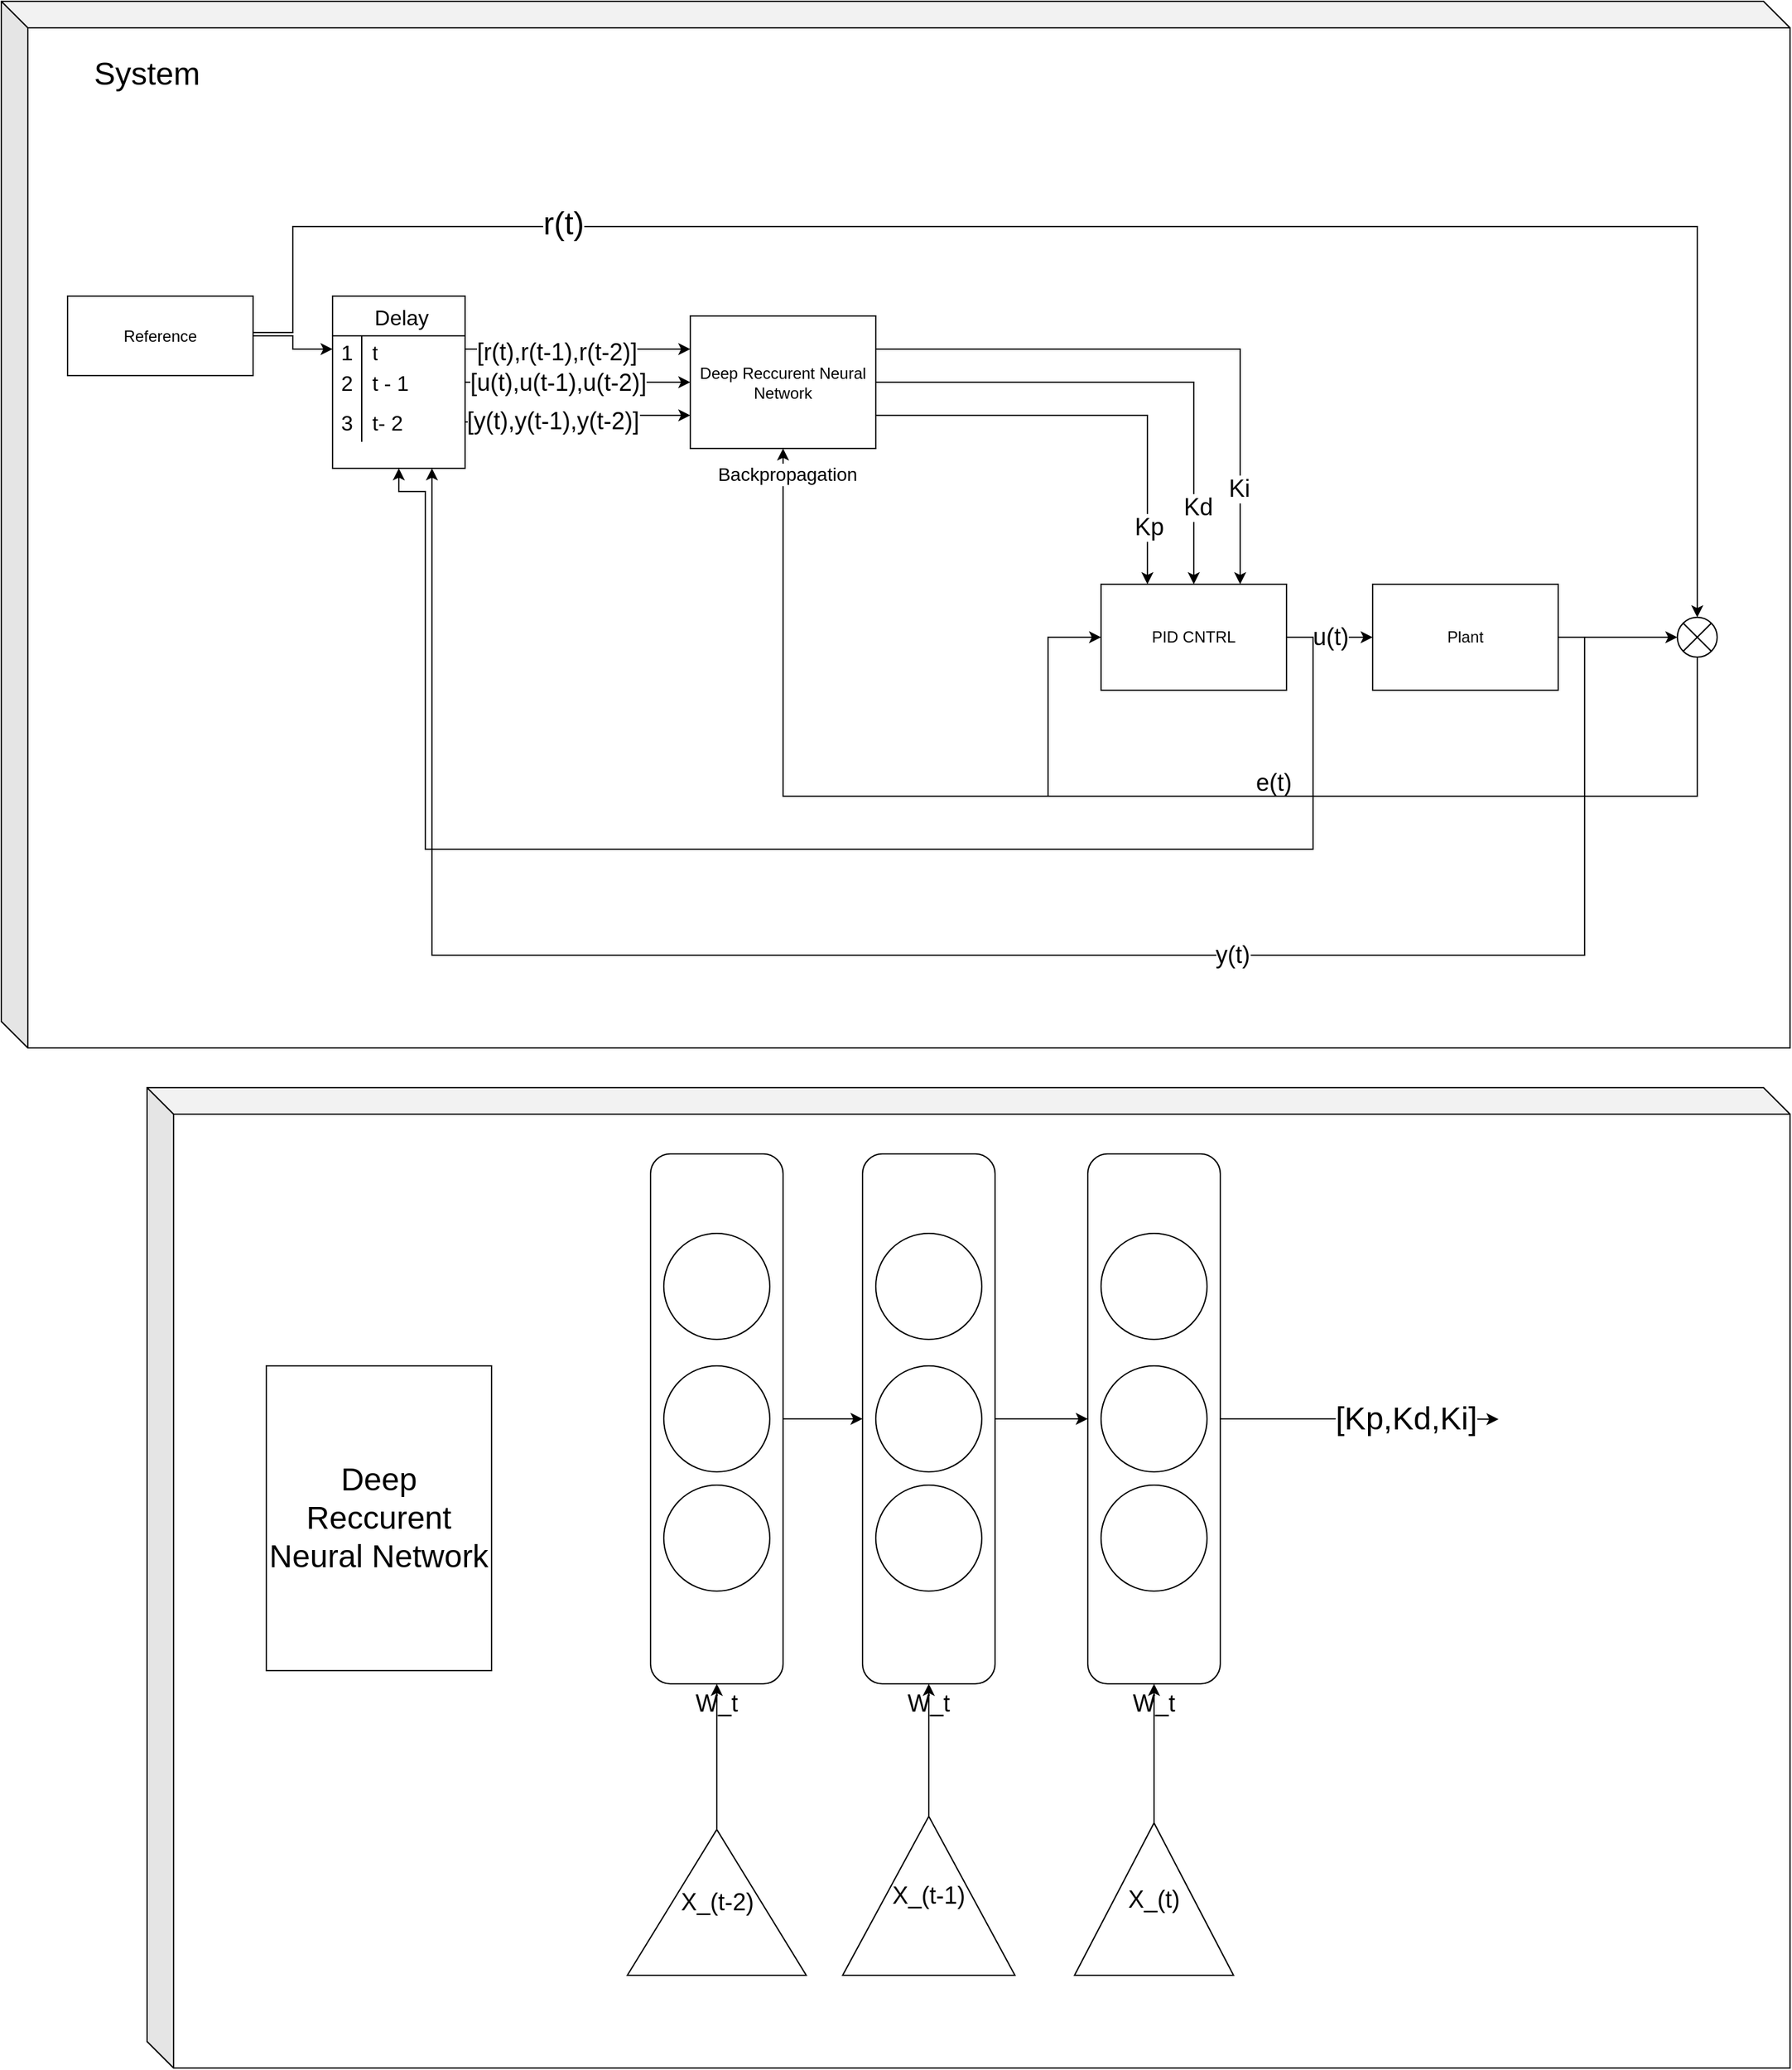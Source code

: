 <mxfile version="21.2.8" type="device">
  <diagram name="Page-1" id="ji-WSBzy-o_pO9u_MhGe">
    <mxGraphModel dx="2804" dy="2304" grid="1" gridSize="10" guides="1" tooltips="1" connect="1" arrows="1" fold="1" page="1" pageScale="1" pageWidth="850" pageHeight="1100" math="0" shadow="0">
      <root>
        <mxCell id="0" />
        <mxCell id="1" parent="0" />
        <mxCell id="yrqm_4jKwpJZYLzFxs-W-102" value="" style="shape=cube;whiteSpace=wrap;html=1;boundedLbl=1;backgroundOutline=1;darkOpacity=0.05;darkOpacity2=0.1;" vertex="1" parent="1">
          <mxGeometry x="-180" y="-140" width="1350" height="790" as="geometry" />
        </mxCell>
        <mxCell id="yrqm_4jKwpJZYLzFxs-W-33" style="edgeStyle=orthogonalEdgeStyle;rounded=0;orthogonalLoop=1;jettySize=auto;html=1;" edge="1" parent="1" source="yrqm_4jKwpJZYLzFxs-W-1" target="yrqm_4jKwpJZYLzFxs-W-2">
          <mxGeometry relative="1" as="geometry" />
        </mxCell>
        <mxCell id="yrqm_4jKwpJZYLzFxs-W-37" value="&lt;font style=&quot;font-size: 18px;&quot;&gt;Kd&lt;/font&gt;" style="edgeLabel;html=1;align=center;verticalAlign=middle;resizable=0;points=[];" vertex="1" connectable="0" parent="yrqm_4jKwpJZYLzFxs-W-33">
          <mxGeometry x="0.705" y="3" relative="1" as="geometry">
            <mxPoint as="offset" />
          </mxGeometry>
        </mxCell>
        <mxCell id="yrqm_4jKwpJZYLzFxs-W-34" style="edgeStyle=orthogonalEdgeStyle;rounded=0;orthogonalLoop=1;jettySize=auto;html=1;exitX=1;exitY=0.75;exitDx=0;exitDy=0;entryX=0.25;entryY=0;entryDx=0;entryDy=0;" edge="1" parent="1" source="yrqm_4jKwpJZYLzFxs-W-1" target="yrqm_4jKwpJZYLzFxs-W-2">
          <mxGeometry relative="1" as="geometry" />
        </mxCell>
        <mxCell id="yrqm_4jKwpJZYLzFxs-W-36" value="&lt;font style=&quot;font-size: 18px;&quot;&gt;Kp&lt;/font&gt;" style="edgeLabel;html=1;align=center;verticalAlign=middle;resizable=0;points=[];" vertex="1" connectable="0" parent="yrqm_4jKwpJZYLzFxs-W-34">
          <mxGeometry x="0.741" y="1" relative="1" as="geometry">
            <mxPoint as="offset" />
          </mxGeometry>
        </mxCell>
        <mxCell id="yrqm_4jKwpJZYLzFxs-W-35" style="edgeStyle=orthogonalEdgeStyle;rounded=0;orthogonalLoop=1;jettySize=auto;html=1;exitX=1;exitY=0.25;exitDx=0;exitDy=0;entryX=0.75;entryY=0;entryDx=0;entryDy=0;" edge="1" parent="1" source="yrqm_4jKwpJZYLzFxs-W-1" target="yrqm_4jKwpJZYLzFxs-W-2">
          <mxGeometry relative="1" as="geometry" />
        </mxCell>
        <mxCell id="yrqm_4jKwpJZYLzFxs-W-38" value="&lt;font style=&quot;font-size: 18px;&quot;&gt;Ki&lt;/font&gt;" style="edgeLabel;html=1;align=center;verticalAlign=middle;resizable=0;points=[];" vertex="1" connectable="0" parent="yrqm_4jKwpJZYLzFxs-W-35">
          <mxGeometry x="0.682" y="-1" relative="1" as="geometry">
            <mxPoint as="offset" />
          </mxGeometry>
        </mxCell>
        <mxCell id="yrqm_4jKwpJZYLzFxs-W-1" value="Deep Reccurent Neural Network" style="rounded=0;whiteSpace=wrap;html=1;" vertex="1" parent="1">
          <mxGeometry x="340" y="97.5" width="140" height="100" as="geometry" />
        </mxCell>
        <mxCell id="yrqm_4jKwpJZYLzFxs-W-39" value="&lt;font style=&quot;font-size: 18px;&quot;&gt;u(t)&lt;/font&gt;" style="edgeStyle=orthogonalEdgeStyle;rounded=0;orthogonalLoop=1;jettySize=auto;html=1;exitX=1;exitY=0.5;exitDx=0;exitDy=0;" edge="1" parent="1" source="yrqm_4jKwpJZYLzFxs-W-2" target="yrqm_4jKwpJZYLzFxs-W-3">
          <mxGeometry x="0.015" relative="1" as="geometry">
            <mxPoint as="offset" />
          </mxGeometry>
        </mxCell>
        <mxCell id="yrqm_4jKwpJZYLzFxs-W-49" style="edgeStyle=orthogonalEdgeStyle;rounded=0;orthogonalLoop=1;jettySize=auto;html=1;exitX=1;exitY=0.5;exitDx=0;exitDy=0;entryX=0.5;entryY=1;entryDx=0;entryDy=0;" edge="1" parent="1" source="yrqm_4jKwpJZYLzFxs-W-2" target="yrqm_4jKwpJZYLzFxs-W-17">
          <mxGeometry relative="1" as="geometry">
            <Array as="points">
              <mxPoint x="810" y="340" />
              <mxPoint x="810" y="500" />
              <mxPoint x="140" y="500" />
              <mxPoint x="140" y="230" />
              <mxPoint x="120" y="230" />
            </Array>
          </mxGeometry>
        </mxCell>
        <mxCell id="yrqm_4jKwpJZYLzFxs-W-2" value="PID CNTRL" style="rounded=0;whiteSpace=wrap;html=1;" vertex="1" parent="1">
          <mxGeometry x="650" y="300" width="140" height="80" as="geometry" />
        </mxCell>
        <mxCell id="yrqm_4jKwpJZYLzFxs-W-6" style="edgeStyle=orthogonalEdgeStyle;rounded=0;orthogonalLoop=1;jettySize=auto;html=1;entryX=0;entryY=0.5;entryDx=0;entryDy=0;" edge="1" parent="1" source="yrqm_4jKwpJZYLzFxs-W-3" target="yrqm_4jKwpJZYLzFxs-W-5">
          <mxGeometry relative="1" as="geometry" />
        </mxCell>
        <mxCell id="yrqm_4jKwpJZYLzFxs-W-56" style="edgeStyle=orthogonalEdgeStyle;rounded=0;orthogonalLoop=1;jettySize=auto;html=1;exitX=1;exitY=0.5;exitDx=0;exitDy=0;entryX=0.75;entryY=1;entryDx=0;entryDy=0;" edge="1" parent="1" source="yrqm_4jKwpJZYLzFxs-W-3" target="yrqm_4jKwpJZYLzFxs-W-17">
          <mxGeometry relative="1" as="geometry">
            <Array as="points">
              <mxPoint x="1015" y="340" />
              <mxPoint x="1015" y="580" />
              <mxPoint x="145" y="580" />
            </Array>
          </mxGeometry>
        </mxCell>
        <mxCell id="yrqm_4jKwpJZYLzFxs-W-57" value="&lt;font style=&quot;font-size: 18px;&quot;&gt;y(t)&lt;/font&gt;" style="edgeLabel;html=1;align=center;verticalAlign=middle;resizable=0;points=[];" vertex="1" connectable="0" parent="yrqm_4jKwpJZYLzFxs-W-56">
          <mxGeometry x="-0.297" relative="1" as="geometry">
            <mxPoint as="offset" />
          </mxGeometry>
        </mxCell>
        <mxCell id="yrqm_4jKwpJZYLzFxs-W-3" value="Plant" style="rounded=0;whiteSpace=wrap;html=1;" vertex="1" parent="1">
          <mxGeometry x="855" y="300" width="140" height="80" as="geometry" />
        </mxCell>
        <mxCell id="yrqm_4jKwpJZYLzFxs-W-30" style="edgeStyle=orthogonalEdgeStyle;rounded=0;orthogonalLoop=1;jettySize=auto;html=1;exitX=1;exitY=0.5;exitDx=0;exitDy=0;entryX=0.5;entryY=0;entryDx=0;entryDy=0;" edge="1" parent="1" source="yrqm_4jKwpJZYLzFxs-W-4" target="yrqm_4jKwpJZYLzFxs-W-5">
          <mxGeometry relative="1" as="geometry">
            <Array as="points">
              <mxPoint x="40" y="110" />
              <mxPoint x="40" y="30" />
              <mxPoint x="1100" y="30" />
            </Array>
          </mxGeometry>
        </mxCell>
        <mxCell id="yrqm_4jKwpJZYLzFxs-W-32" value="&lt;font style=&quot;font-size: 24px;&quot;&gt;r(t)&lt;/font&gt;" style="edgeLabel;html=1;align=center;verticalAlign=middle;resizable=0;points=[];" vertex="1" connectable="0" parent="yrqm_4jKwpJZYLzFxs-W-30">
          <mxGeometry x="-0.569" y="2" relative="1" as="geometry">
            <mxPoint as="offset" />
          </mxGeometry>
        </mxCell>
        <mxCell id="yrqm_4jKwpJZYLzFxs-W-54" style="edgeStyle=orthogonalEdgeStyle;rounded=0;orthogonalLoop=1;jettySize=auto;html=1;exitX=1;exitY=0.5;exitDx=0;exitDy=0;entryX=0;entryY=0.5;entryDx=0;entryDy=0;" edge="1" parent="1" source="yrqm_4jKwpJZYLzFxs-W-4" target="yrqm_4jKwpJZYLzFxs-W-18">
          <mxGeometry relative="1" as="geometry" />
        </mxCell>
        <mxCell id="yrqm_4jKwpJZYLzFxs-W-4" value="Reference" style="rounded=0;whiteSpace=wrap;html=1;" vertex="1" parent="1">
          <mxGeometry x="-130" y="82.5" width="140" height="60" as="geometry" />
        </mxCell>
        <mxCell id="yrqm_4jKwpJZYLzFxs-W-40" style="edgeStyle=orthogonalEdgeStyle;rounded=0;orthogonalLoop=1;jettySize=auto;html=1;exitX=0.5;exitY=1;exitDx=0;exitDy=0;entryX=0;entryY=0.5;entryDx=0;entryDy=0;" edge="1" parent="1" source="yrqm_4jKwpJZYLzFxs-W-5" target="yrqm_4jKwpJZYLzFxs-W-2">
          <mxGeometry relative="1" as="geometry">
            <Array as="points">
              <mxPoint x="1100" y="460" />
              <mxPoint x="610" y="460" />
              <mxPoint x="610" y="340" />
            </Array>
          </mxGeometry>
        </mxCell>
        <mxCell id="yrqm_4jKwpJZYLzFxs-W-41" value="&lt;font style=&quot;font-size: 18px;&quot;&gt;e(t)&lt;/font&gt;" style="edgeLabel;html=1;align=center;verticalAlign=middle;resizable=0;points=[];" vertex="1" connectable="0" parent="yrqm_4jKwpJZYLzFxs-W-40">
          <mxGeometry x="0.152" y="4" relative="1" as="geometry">
            <mxPoint x="10" y="-14" as="offset" />
          </mxGeometry>
        </mxCell>
        <mxCell id="yrqm_4jKwpJZYLzFxs-W-44" style="edgeStyle=orthogonalEdgeStyle;rounded=0;orthogonalLoop=1;jettySize=auto;html=1;exitX=0.5;exitY=1;exitDx=0;exitDy=0;entryX=0.5;entryY=1;entryDx=0;entryDy=0;" edge="1" parent="1" source="yrqm_4jKwpJZYLzFxs-W-5" target="yrqm_4jKwpJZYLzFxs-W-1">
          <mxGeometry relative="1" as="geometry">
            <Array as="points">
              <mxPoint x="1100" y="460" />
              <mxPoint x="410" y="460" />
            </Array>
          </mxGeometry>
        </mxCell>
        <mxCell id="yrqm_4jKwpJZYLzFxs-W-46" value="&lt;font style=&quot;font-size: 14px;&quot;&gt;Backpropagation&lt;/font&gt;" style="edgeLabel;html=1;align=center;verticalAlign=middle;resizable=0;points=[];" vertex="1" connectable="0" parent="yrqm_4jKwpJZYLzFxs-W-44">
          <mxGeometry x="0.963" y="-3" relative="1" as="geometry">
            <mxPoint as="offset" />
          </mxGeometry>
        </mxCell>
        <mxCell id="yrqm_4jKwpJZYLzFxs-W-5" value="" style="shape=sumEllipse;perimeter=ellipsePerimeter;whiteSpace=wrap;html=1;backgroundOutline=1;" vertex="1" parent="1">
          <mxGeometry x="1085" y="325" width="30" height="30" as="geometry" />
        </mxCell>
        <mxCell id="yrqm_4jKwpJZYLzFxs-W-100" value="" style="shape=cube;whiteSpace=wrap;html=1;boundedLbl=1;backgroundOutline=1;darkOpacity=0.05;darkOpacity2=0.1;" vertex="1" parent="1">
          <mxGeometry x="-70" y="680" width="1240" height="740" as="geometry" />
        </mxCell>
        <mxCell id="yrqm_4jKwpJZYLzFxs-W-17" value=" Delay" style="shape=table;startSize=30;container=1;collapsible=0;childLayout=tableLayout;fixedRows=1;rowLines=0;fontStyle=0;strokeColor=default;fontSize=16;" vertex="1" parent="1">
          <mxGeometry x="70" y="82.5" width="100" height="130" as="geometry" />
        </mxCell>
        <mxCell id="yrqm_4jKwpJZYLzFxs-W-18" value="" style="shape=tableRow;horizontal=0;startSize=0;swimlaneHead=0;swimlaneBody=0;top=0;left=0;bottom=0;right=0;collapsible=0;dropTarget=0;fillColor=none;points=[[0,0.5],[1,0.5]];portConstraint=eastwest;strokeColor=inherit;fontSize=16;" vertex="1" parent="yrqm_4jKwpJZYLzFxs-W-17">
          <mxGeometry y="30" width="100" height="20" as="geometry" />
        </mxCell>
        <mxCell id="yrqm_4jKwpJZYLzFxs-W-19" value="1" style="shape=partialRectangle;html=1;whiteSpace=wrap;connectable=0;fillColor=none;top=0;left=0;bottom=0;right=0;overflow=hidden;pointerEvents=1;strokeColor=inherit;fontSize=16;" vertex="1" parent="yrqm_4jKwpJZYLzFxs-W-18">
          <mxGeometry width="22" height="20" as="geometry">
            <mxRectangle width="22" height="20" as="alternateBounds" />
          </mxGeometry>
        </mxCell>
        <mxCell id="yrqm_4jKwpJZYLzFxs-W-20" value="t" style="shape=partialRectangle;html=1;whiteSpace=wrap;connectable=0;fillColor=none;top=0;left=0;bottom=0;right=0;align=left;spacingLeft=6;overflow=hidden;strokeColor=inherit;fontSize=16;" vertex="1" parent="yrqm_4jKwpJZYLzFxs-W-18">
          <mxGeometry x="22" width="78" height="20" as="geometry">
            <mxRectangle width="78" height="20" as="alternateBounds" />
          </mxGeometry>
        </mxCell>
        <mxCell id="yrqm_4jKwpJZYLzFxs-W-21" value="" style="shape=tableRow;horizontal=0;startSize=0;swimlaneHead=0;swimlaneBody=0;top=0;left=0;bottom=0;right=0;collapsible=0;dropTarget=0;fillColor=none;points=[[0,0.5],[1,0.5]];portConstraint=eastwest;strokeColor=inherit;fontSize=16;" vertex="1" parent="yrqm_4jKwpJZYLzFxs-W-17">
          <mxGeometry y="50" width="100" height="30" as="geometry" />
        </mxCell>
        <mxCell id="yrqm_4jKwpJZYLzFxs-W-22" value="2" style="shape=partialRectangle;html=1;whiteSpace=wrap;connectable=0;fillColor=none;top=0;left=0;bottom=0;right=0;overflow=hidden;strokeColor=inherit;fontSize=16;" vertex="1" parent="yrqm_4jKwpJZYLzFxs-W-21">
          <mxGeometry width="22" height="30" as="geometry">
            <mxRectangle width="22" height="30" as="alternateBounds" />
          </mxGeometry>
        </mxCell>
        <mxCell id="yrqm_4jKwpJZYLzFxs-W-23" value="t - 1" style="shape=partialRectangle;html=1;whiteSpace=wrap;connectable=0;fillColor=none;top=0;left=0;bottom=0;right=0;align=left;spacingLeft=6;overflow=hidden;strokeColor=inherit;fontSize=16;" vertex="1" parent="yrqm_4jKwpJZYLzFxs-W-21">
          <mxGeometry x="22" width="78" height="30" as="geometry">
            <mxRectangle width="78" height="30" as="alternateBounds" />
          </mxGeometry>
        </mxCell>
        <mxCell id="yrqm_4jKwpJZYLzFxs-W-24" value="" style="shape=tableRow;horizontal=0;startSize=0;swimlaneHead=0;swimlaneBody=0;top=0;left=0;bottom=0;right=0;collapsible=0;dropTarget=0;fillColor=none;points=[[0,0.5],[1,0.5]];portConstraint=eastwest;strokeColor=inherit;fontSize=16;" vertex="1" parent="yrqm_4jKwpJZYLzFxs-W-17">
          <mxGeometry y="80" width="100" height="30" as="geometry" />
        </mxCell>
        <mxCell id="yrqm_4jKwpJZYLzFxs-W-25" value="3" style="shape=partialRectangle;html=1;whiteSpace=wrap;connectable=0;fillColor=none;top=0;left=0;bottom=0;right=0;overflow=hidden;strokeColor=inherit;fontSize=16;" vertex="1" parent="yrqm_4jKwpJZYLzFxs-W-24">
          <mxGeometry width="22" height="30" as="geometry">
            <mxRectangle width="22" height="30" as="alternateBounds" />
          </mxGeometry>
        </mxCell>
        <mxCell id="yrqm_4jKwpJZYLzFxs-W-26" value="t- 2" style="shape=partialRectangle;html=1;whiteSpace=wrap;connectable=0;fillColor=none;top=0;left=0;bottom=0;right=0;align=left;spacingLeft=6;overflow=hidden;strokeColor=inherit;fontSize=16;" vertex="1" parent="yrqm_4jKwpJZYLzFxs-W-24">
          <mxGeometry x="22" width="78" height="30" as="geometry">
            <mxRectangle width="78" height="30" as="alternateBounds" />
          </mxGeometry>
        </mxCell>
        <mxCell id="yrqm_4jKwpJZYLzFxs-W-50" style="edgeStyle=orthogonalEdgeStyle;rounded=0;orthogonalLoop=1;jettySize=auto;html=1;entryX=0;entryY=0.25;entryDx=0;entryDy=0;" edge="1" parent="1" source="yrqm_4jKwpJZYLzFxs-W-18" target="yrqm_4jKwpJZYLzFxs-W-1">
          <mxGeometry relative="1" as="geometry">
            <Array as="points">
              <mxPoint x="260" y="123" />
              <mxPoint x="260" y="123" />
            </Array>
          </mxGeometry>
        </mxCell>
        <mxCell id="yrqm_4jKwpJZYLzFxs-W-51" value="&lt;font style=&quot;font-size: 18px;&quot;&gt;[r(t),r(t-1),r(t-2)]&lt;/font&gt;" style="edgeLabel;html=1;align=center;verticalAlign=middle;resizable=0;points=[];" vertex="1" connectable="0" parent="yrqm_4jKwpJZYLzFxs-W-50">
          <mxGeometry x="-0.187" y="-1" relative="1" as="geometry">
            <mxPoint y="1" as="offset" />
          </mxGeometry>
        </mxCell>
        <mxCell id="yrqm_4jKwpJZYLzFxs-W-52" style="edgeStyle=orthogonalEdgeStyle;rounded=0;orthogonalLoop=1;jettySize=auto;html=1;exitX=1;exitY=0.5;exitDx=0;exitDy=0;entryX=0;entryY=0.5;entryDx=0;entryDy=0;" edge="1" parent="1" source="yrqm_4jKwpJZYLzFxs-W-21" target="yrqm_4jKwpJZYLzFxs-W-1">
          <mxGeometry relative="1" as="geometry" />
        </mxCell>
        <mxCell id="yrqm_4jKwpJZYLzFxs-W-53" value="&lt;font style=&quot;font-size: 18px;&quot;&gt;[u(t),u(t-1),u(t-2)]&lt;/font&gt;" style="edgeLabel;html=1;align=center;verticalAlign=middle;resizable=0;points=[];" vertex="1" connectable="0" parent="yrqm_4jKwpJZYLzFxs-W-52">
          <mxGeometry x="0.259" y="2" relative="1" as="geometry">
            <mxPoint x="-37" y="2" as="offset" />
          </mxGeometry>
        </mxCell>
        <mxCell id="yrqm_4jKwpJZYLzFxs-W-55" style="edgeStyle=orthogonalEdgeStyle;rounded=0;orthogonalLoop=1;jettySize=auto;html=1;exitX=1;exitY=0.5;exitDx=0;exitDy=0;entryX=0;entryY=0.75;entryDx=0;entryDy=0;" edge="1" parent="1" source="yrqm_4jKwpJZYLzFxs-W-24" target="yrqm_4jKwpJZYLzFxs-W-1">
          <mxGeometry relative="1" as="geometry" />
        </mxCell>
        <mxCell id="yrqm_4jKwpJZYLzFxs-W-58" value="&lt;font style=&quot;font-size: 18px;&quot;&gt;[y(t),y(t-1),y(t-2)]&lt;/font&gt;" style="edgeLabel;html=1;align=center;verticalAlign=middle;resizable=0;points=[];" vertex="1" connectable="0" parent="yrqm_4jKwpJZYLzFxs-W-55">
          <mxGeometry x="-0.246" y="2" relative="1" as="geometry">
            <mxPoint y="1" as="offset" />
          </mxGeometry>
        </mxCell>
        <mxCell id="yrqm_4jKwpJZYLzFxs-W-86" style="edgeStyle=orthogonalEdgeStyle;rounded=0;orthogonalLoop=1;jettySize=auto;html=1;exitX=1;exitY=0.5;exitDx=0;exitDy=0;entryX=0;entryY=0.5;entryDx=0;entryDy=0;" edge="1" parent="1" source="yrqm_4jKwpJZYLzFxs-W-72" target="yrqm_4jKwpJZYLzFxs-W-73">
          <mxGeometry relative="1" as="geometry" />
        </mxCell>
        <mxCell id="yrqm_4jKwpJZYLzFxs-W-72" value="" style="rounded=1;whiteSpace=wrap;html=1;" vertex="1" parent="1">
          <mxGeometry x="310" y="730" width="100" height="400" as="geometry" />
        </mxCell>
        <mxCell id="yrqm_4jKwpJZYLzFxs-W-59" value="&lt;font style=&quot;font-size: 24px;&quot;&gt;Deep Reccurent Neural Network&lt;/font&gt;" style="rounded=0;whiteSpace=wrap;html=1;" vertex="1" parent="1">
          <mxGeometry x="20" y="890" width="170" height="230" as="geometry" />
        </mxCell>
        <mxCell id="yrqm_4jKwpJZYLzFxs-W-62" value="" style="ellipse;whiteSpace=wrap;html=1;aspect=fixed;" vertex="1" parent="1">
          <mxGeometry x="320" y="890" width="80" height="80" as="geometry" />
        </mxCell>
        <mxCell id="yrqm_4jKwpJZYLzFxs-W-63" value="" style="ellipse;whiteSpace=wrap;html=1;aspect=fixed;" vertex="1" parent="1">
          <mxGeometry x="320" y="790" width="80" height="80" as="geometry" />
        </mxCell>
        <mxCell id="yrqm_4jKwpJZYLzFxs-W-64" value="" style="ellipse;whiteSpace=wrap;html=1;aspect=fixed;" vertex="1" parent="1">
          <mxGeometry x="320" y="980" width="80" height="80" as="geometry" />
        </mxCell>
        <mxCell id="yrqm_4jKwpJZYLzFxs-W-87" style="edgeStyle=orthogonalEdgeStyle;rounded=0;orthogonalLoop=1;jettySize=auto;html=1;exitX=1;exitY=0.5;exitDx=0;exitDy=0;entryX=0;entryY=0.5;entryDx=0;entryDy=0;" edge="1" parent="1" source="yrqm_4jKwpJZYLzFxs-W-73" target="yrqm_4jKwpJZYLzFxs-W-77">
          <mxGeometry relative="1" as="geometry" />
        </mxCell>
        <mxCell id="yrqm_4jKwpJZYLzFxs-W-73" value="" style="rounded=1;whiteSpace=wrap;html=1;" vertex="1" parent="1">
          <mxGeometry x="470" y="730" width="100" height="400" as="geometry" />
        </mxCell>
        <mxCell id="yrqm_4jKwpJZYLzFxs-W-74" value="" style="ellipse;whiteSpace=wrap;html=1;aspect=fixed;" vertex="1" parent="1">
          <mxGeometry x="480" y="890" width="80" height="80" as="geometry" />
        </mxCell>
        <mxCell id="yrqm_4jKwpJZYLzFxs-W-75" value="" style="ellipse;whiteSpace=wrap;html=1;aspect=fixed;" vertex="1" parent="1">
          <mxGeometry x="480" y="790" width="80" height="80" as="geometry" />
        </mxCell>
        <mxCell id="yrqm_4jKwpJZYLzFxs-W-76" value="" style="ellipse;whiteSpace=wrap;html=1;aspect=fixed;" vertex="1" parent="1">
          <mxGeometry x="480" y="980" width="80" height="80" as="geometry" />
        </mxCell>
        <mxCell id="yrqm_4jKwpJZYLzFxs-W-88" value="&lt;font style=&quot;font-size: 24px;&quot;&gt;[Kp,Kd,Ki]&lt;br&gt;&lt;/font&gt;" style="edgeStyle=orthogonalEdgeStyle;rounded=0;orthogonalLoop=1;jettySize=auto;html=1;exitX=1;exitY=0.5;exitDx=0;exitDy=0;" edge="1" parent="1" source="yrqm_4jKwpJZYLzFxs-W-77">
          <mxGeometry x="0.333" relative="1" as="geometry">
            <mxPoint x="950" y="930.286" as="targetPoint" />
            <Array as="points">
              <mxPoint x="890" y="930" />
              <mxPoint x="890" y="930" />
            </Array>
            <mxPoint as="offset" />
          </mxGeometry>
        </mxCell>
        <mxCell id="yrqm_4jKwpJZYLzFxs-W-77" value="" style="rounded=1;whiteSpace=wrap;html=1;" vertex="1" parent="1">
          <mxGeometry x="640" y="730" width="100" height="400" as="geometry" />
        </mxCell>
        <mxCell id="yrqm_4jKwpJZYLzFxs-W-78" value="" style="ellipse;whiteSpace=wrap;html=1;aspect=fixed;" vertex="1" parent="1">
          <mxGeometry x="650" y="890" width="80" height="80" as="geometry" />
        </mxCell>
        <mxCell id="yrqm_4jKwpJZYLzFxs-W-79" value="" style="ellipse;whiteSpace=wrap;html=1;aspect=fixed;" vertex="1" parent="1">
          <mxGeometry x="650" y="790" width="80" height="80" as="geometry" />
        </mxCell>
        <mxCell id="yrqm_4jKwpJZYLzFxs-W-80" value="" style="ellipse;whiteSpace=wrap;html=1;aspect=fixed;" vertex="1" parent="1">
          <mxGeometry x="650" y="980" width="80" height="80" as="geometry" />
        </mxCell>
        <mxCell id="yrqm_4jKwpJZYLzFxs-W-81" value="&lt;font style=&quot;font-size: 18px;&quot;&gt;W_t&lt;/font&gt;" style="text;html=1;strokeColor=none;fillColor=none;align=center;verticalAlign=middle;whiteSpace=wrap;rounded=0;" vertex="1" parent="1">
          <mxGeometry x="330" y="1130" width="60" height="30" as="geometry" />
        </mxCell>
        <mxCell id="yrqm_4jKwpJZYLzFxs-W-82" value="&lt;font style=&quot;font-size: 18px;&quot;&gt;W_t&lt;/font&gt;" style="text;html=1;strokeColor=none;fillColor=none;align=center;verticalAlign=middle;whiteSpace=wrap;rounded=0;" vertex="1" parent="1">
          <mxGeometry x="490" y="1130" width="60" height="30" as="geometry" />
        </mxCell>
        <mxCell id="yrqm_4jKwpJZYLzFxs-W-83" value="&lt;font style=&quot;font-size: 18px;&quot;&gt;W_t&lt;/font&gt;" style="text;html=1;strokeColor=none;fillColor=none;align=center;verticalAlign=middle;whiteSpace=wrap;rounded=0;" vertex="1" parent="1">
          <mxGeometry x="660" y="1130" width="60" height="30" as="geometry" />
        </mxCell>
        <mxCell id="yrqm_4jKwpJZYLzFxs-W-94" style="edgeStyle=orthogonalEdgeStyle;rounded=0;orthogonalLoop=1;jettySize=auto;html=1;exitX=1;exitY=0.5;exitDx=0;exitDy=0;" edge="1" parent="1" source="yrqm_4jKwpJZYLzFxs-W-90" target="yrqm_4jKwpJZYLzFxs-W-72">
          <mxGeometry relative="1" as="geometry" />
        </mxCell>
        <mxCell id="yrqm_4jKwpJZYLzFxs-W-90" value="&lt;font style=&quot;font-size: 18px;&quot;&gt;X_(t-2)&lt;/font&gt;" style="triangle;whiteSpace=wrap;html=1;direction=north;" vertex="1" parent="1">
          <mxGeometry x="292.5" y="1240" width="135" height="110" as="geometry" />
        </mxCell>
        <mxCell id="yrqm_4jKwpJZYLzFxs-W-97" style="edgeStyle=orthogonalEdgeStyle;rounded=0;orthogonalLoop=1;jettySize=auto;html=1;exitX=1;exitY=0.5;exitDx=0;exitDy=0;" edge="1" parent="1" source="yrqm_4jKwpJZYLzFxs-W-92" target="yrqm_4jKwpJZYLzFxs-W-77">
          <mxGeometry relative="1" as="geometry" />
        </mxCell>
        <mxCell id="yrqm_4jKwpJZYLzFxs-W-92" value="&lt;font style=&quot;font-size: 18px;&quot;&gt;X_(t)&lt;/font&gt;" style="triangle;whiteSpace=wrap;html=1;direction=north;" vertex="1" parent="1">
          <mxGeometry x="630" y="1235" width="120" height="115" as="geometry" />
        </mxCell>
        <mxCell id="yrqm_4jKwpJZYLzFxs-W-95" style="edgeStyle=orthogonalEdgeStyle;rounded=0;orthogonalLoop=1;jettySize=auto;html=1;exitX=1;exitY=0.5;exitDx=0;exitDy=0;" edge="1" parent="1" source="yrqm_4jKwpJZYLzFxs-W-93" target="yrqm_4jKwpJZYLzFxs-W-73">
          <mxGeometry relative="1" as="geometry" />
        </mxCell>
        <mxCell id="yrqm_4jKwpJZYLzFxs-W-93" value="&lt;font style=&quot;font-size: 18px;&quot;&gt;X_(t-1)&lt;/font&gt;" style="triangle;whiteSpace=wrap;html=1;direction=north;" vertex="1" parent="1">
          <mxGeometry x="455" y="1230" width="130" height="120" as="geometry" />
        </mxCell>
        <mxCell id="yrqm_4jKwpJZYLzFxs-W-103" value="&lt;font style=&quot;font-size: 24px;&quot;&gt;System&lt;/font&gt;" style="text;html=1;strokeColor=none;fillColor=none;align=center;verticalAlign=middle;whiteSpace=wrap;rounded=0;" vertex="1" parent="1">
          <mxGeometry x="-100" y="-100" width="60" height="30" as="geometry" />
        </mxCell>
      </root>
    </mxGraphModel>
  </diagram>
</mxfile>
